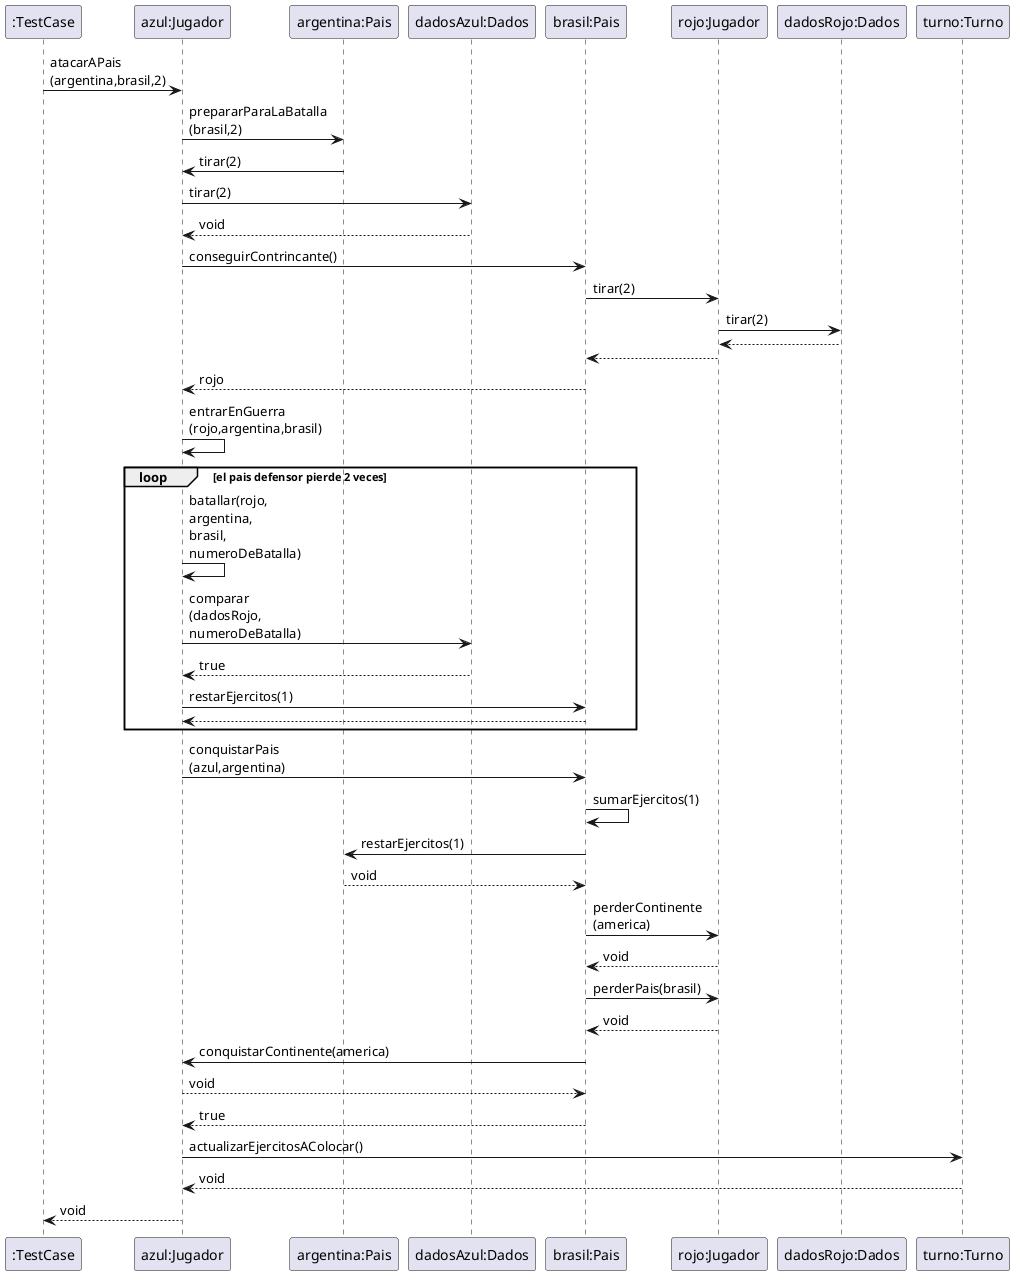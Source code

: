 @startuml
skinparam maxmessagesize 20

":TestCase" -> "azul:Jugador" : atacarAPais (argentina,brasil,2)

"azul:Jugador" -> "argentina:Pais" : prepararParaLaBatalla (brasil,2)
"argentina:Pais" -> "azul:Jugador" : tirar(2)
"azul:Jugador" -> "dadosAzul:Dados" : tirar(2)
"dadosAzul:Dados" --> "azul:Jugador" : void

"azul:Jugador" -> "brasil:Pais" : conseguirContrincante()
"brasil:Pais" -> "rojo:Jugador" : tirar(2)
"rojo:Jugador" -> "dadosRojo:Dados" : tirar(2)
"dadosRojo:Dados" --> "rojo:Jugador":
"rojo:Jugador" --> "brasil:Pais":

"brasil:Pais" --> "azul:Jugador" : rojo
"azul:Jugador" -> "azul:Jugador" : entrarEnGuerra (rojo,argentina,brasil)

loop el pais defensor pierde 2 veces
    "azul:Jugador" -> "azul:Jugador" : batallar(rojo, argentina, brasil, numeroDeBatalla)
    "azul:Jugador" -> "dadosAzul:Dados" : comparar (dadosRojo, numeroDeBatalla)
    "dadosAzul:Dados" --> "azul:Jugador" : true
    "azul:Jugador" -> "brasil:Pais" : restarEjercitos(1)
    "brasil:Pais" --> "azul:Jugador":
    end
"azul:Jugador" -> "brasil:Pais" : conquistarPais (azul,argentina)

"brasil:Pais" -> "brasil:Pais" : sumarEjercitos(1)
"brasil:Pais" -> "argentina:Pais" : restarEjercitos(1)
"argentina:Pais" --> "brasil:Pais": void
"brasil:Pais" -> "rojo:Jugador" : perderContinente (america)
"rojo:Jugador" --> "brasil:Pais":   void

"brasil:Pais" -> "rojo:Jugador" : perderPais(brasil)
"rojo:Jugador" --> "brasil:Pais": void

"brasil:Pais" -> "azul:Jugador" : conquistarContinente(america)

"azul:Jugador" --> "brasil:Pais" : void
"brasil:Pais" --> "azul:Jugador" : true
"azul:Jugador" -> "turno:Turno": actualizarEjercitosAColocar()
"turno:Turno" --> "azul:Jugador": void
"azul:Jugador" --> ":TestCase": void

@enduml
